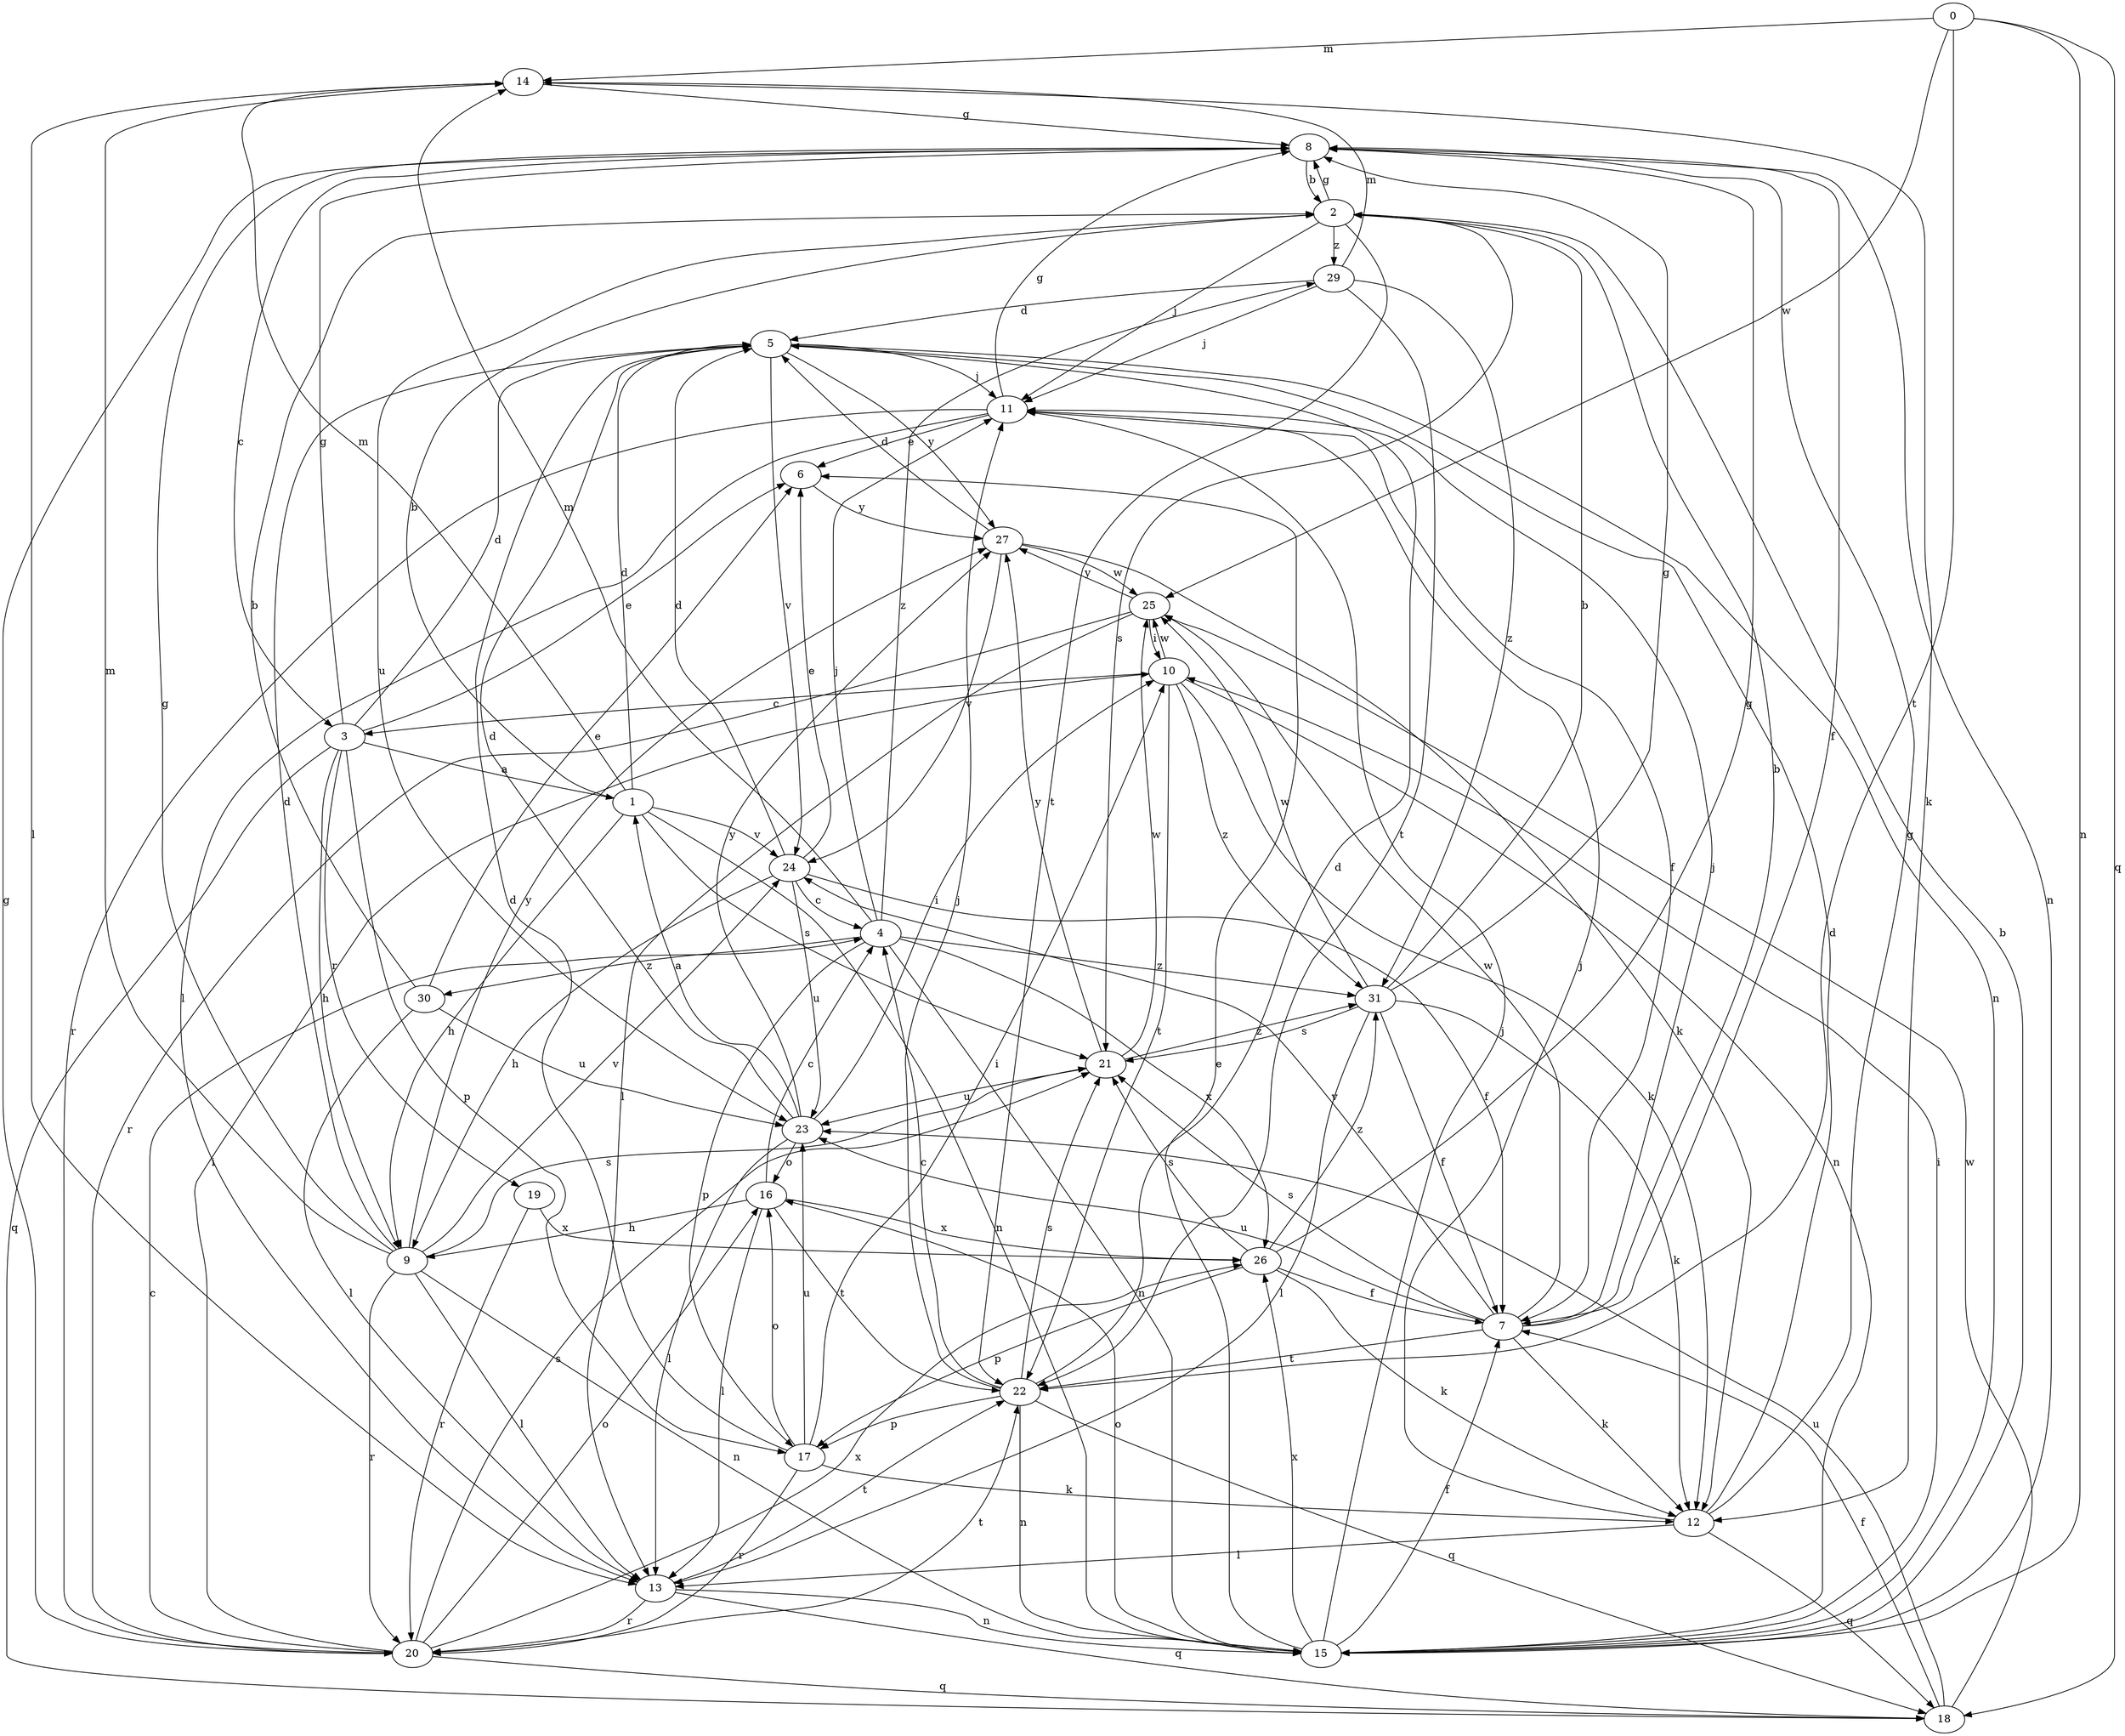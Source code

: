 strict digraph  {
0;
1;
2;
3;
4;
5;
6;
7;
8;
9;
10;
11;
12;
13;
14;
15;
16;
17;
18;
19;
20;
21;
22;
23;
24;
25;
26;
27;
29;
30;
31;
0 -> 14  [label=m];
0 -> 15  [label=n];
0 -> 18  [label=q];
0 -> 22  [label=t];
0 -> 25  [label=w];
1 -> 2  [label=b];
1 -> 5  [label=d];
1 -> 9  [label=h];
1 -> 14  [label=m];
1 -> 15  [label=n];
1 -> 21  [label=s];
1 -> 24  [label=v];
2 -> 8  [label=g];
2 -> 11  [label=j];
2 -> 21  [label=s];
2 -> 22  [label=t];
2 -> 23  [label=u];
2 -> 29  [label=z];
3 -> 1  [label=a];
3 -> 5  [label=d];
3 -> 6  [label=e];
3 -> 8  [label=g];
3 -> 9  [label=h];
3 -> 17  [label=p];
3 -> 18  [label=q];
3 -> 19  [label=r];
4 -> 11  [label=j];
4 -> 14  [label=m];
4 -> 15  [label=n];
4 -> 17  [label=p];
4 -> 26  [label=x];
4 -> 29  [label=z];
4 -> 30  [label=z];
4 -> 31  [label=z];
5 -> 11  [label=j];
5 -> 15  [label=n];
5 -> 24  [label=v];
5 -> 27  [label=y];
6 -> 27  [label=y];
7 -> 2  [label=b];
7 -> 11  [label=j];
7 -> 12  [label=k];
7 -> 21  [label=s];
7 -> 22  [label=t];
7 -> 23  [label=u];
7 -> 24  [label=v];
7 -> 25  [label=w];
8 -> 2  [label=b];
8 -> 3  [label=c];
8 -> 7  [label=f];
8 -> 15  [label=n];
9 -> 5  [label=d];
9 -> 8  [label=g];
9 -> 13  [label=l];
9 -> 14  [label=m];
9 -> 15  [label=n];
9 -> 20  [label=r];
9 -> 21  [label=s];
9 -> 24  [label=v];
9 -> 27  [label=y];
10 -> 3  [label=c];
10 -> 12  [label=k];
10 -> 15  [label=n];
10 -> 22  [label=t];
10 -> 25  [label=w];
10 -> 31  [label=z];
11 -> 6  [label=e];
11 -> 7  [label=f];
11 -> 8  [label=g];
11 -> 13  [label=l];
11 -> 20  [label=r];
12 -> 5  [label=d];
12 -> 8  [label=g];
12 -> 11  [label=j];
12 -> 13  [label=l];
12 -> 18  [label=q];
13 -> 15  [label=n];
13 -> 18  [label=q];
13 -> 20  [label=r];
13 -> 22  [label=t];
14 -> 8  [label=g];
14 -> 12  [label=k];
14 -> 13  [label=l];
15 -> 2  [label=b];
15 -> 6  [label=e];
15 -> 7  [label=f];
15 -> 10  [label=i];
15 -> 11  [label=j];
15 -> 16  [label=o];
15 -> 26  [label=x];
16 -> 4  [label=c];
16 -> 9  [label=h];
16 -> 13  [label=l];
16 -> 22  [label=t];
16 -> 26  [label=x];
17 -> 5  [label=d];
17 -> 10  [label=i];
17 -> 12  [label=k];
17 -> 16  [label=o];
17 -> 20  [label=r];
17 -> 23  [label=u];
18 -> 7  [label=f];
18 -> 23  [label=u];
18 -> 25  [label=w];
19 -> 20  [label=r];
19 -> 26  [label=x];
20 -> 4  [label=c];
20 -> 8  [label=g];
20 -> 10  [label=i];
20 -> 16  [label=o];
20 -> 18  [label=q];
20 -> 21  [label=s];
20 -> 22  [label=t];
20 -> 26  [label=x];
21 -> 23  [label=u];
21 -> 25  [label=w];
21 -> 27  [label=y];
21 -> 31  [label=z];
22 -> 4  [label=c];
22 -> 5  [label=d];
22 -> 11  [label=j];
22 -> 15  [label=n];
22 -> 17  [label=p];
22 -> 18  [label=q];
22 -> 21  [label=s];
23 -> 1  [label=a];
23 -> 5  [label=d];
23 -> 10  [label=i];
23 -> 13  [label=l];
23 -> 16  [label=o];
23 -> 27  [label=y];
24 -> 4  [label=c];
24 -> 5  [label=d];
24 -> 6  [label=e];
24 -> 7  [label=f];
24 -> 9  [label=h];
24 -> 23  [label=u];
25 -> 10  [label=i];
25 -> 13  [label=l];
25 -> 20  [label=r];
25 -> 27  [label=y];
26 -> 7  [label=f];
26 -> 8  [label=g];
26 -> 12  [label=k];
26 -> 17  [label=p];
26 -> 21  [label=s];
26 -> 31  [label=z];
27 -> 5  [label=d];
27 -> 12  [label=k];
27 -> 24  [label=v];
27 -> 25  [label=w];
29 -> 5  [label=d];
29 -> 11  [label=j];
29 -> 14  [label=m];
29 -> 22  [label=t];
29 -> 31  [label=z];
30 -> 2  [label=b];
30 -> 6  [label=e];
30 -> 13  [label=l];
30 -> 23  [label=u];
31 -> 2  [label=b];
31 -> 7  [label=f];
31 -> 8  [label=g];
31 -> 12  [label=k];
31 -> 13  [label=l];
31 -> 21  [label=s];
31 -> 25  [label=w];
}
